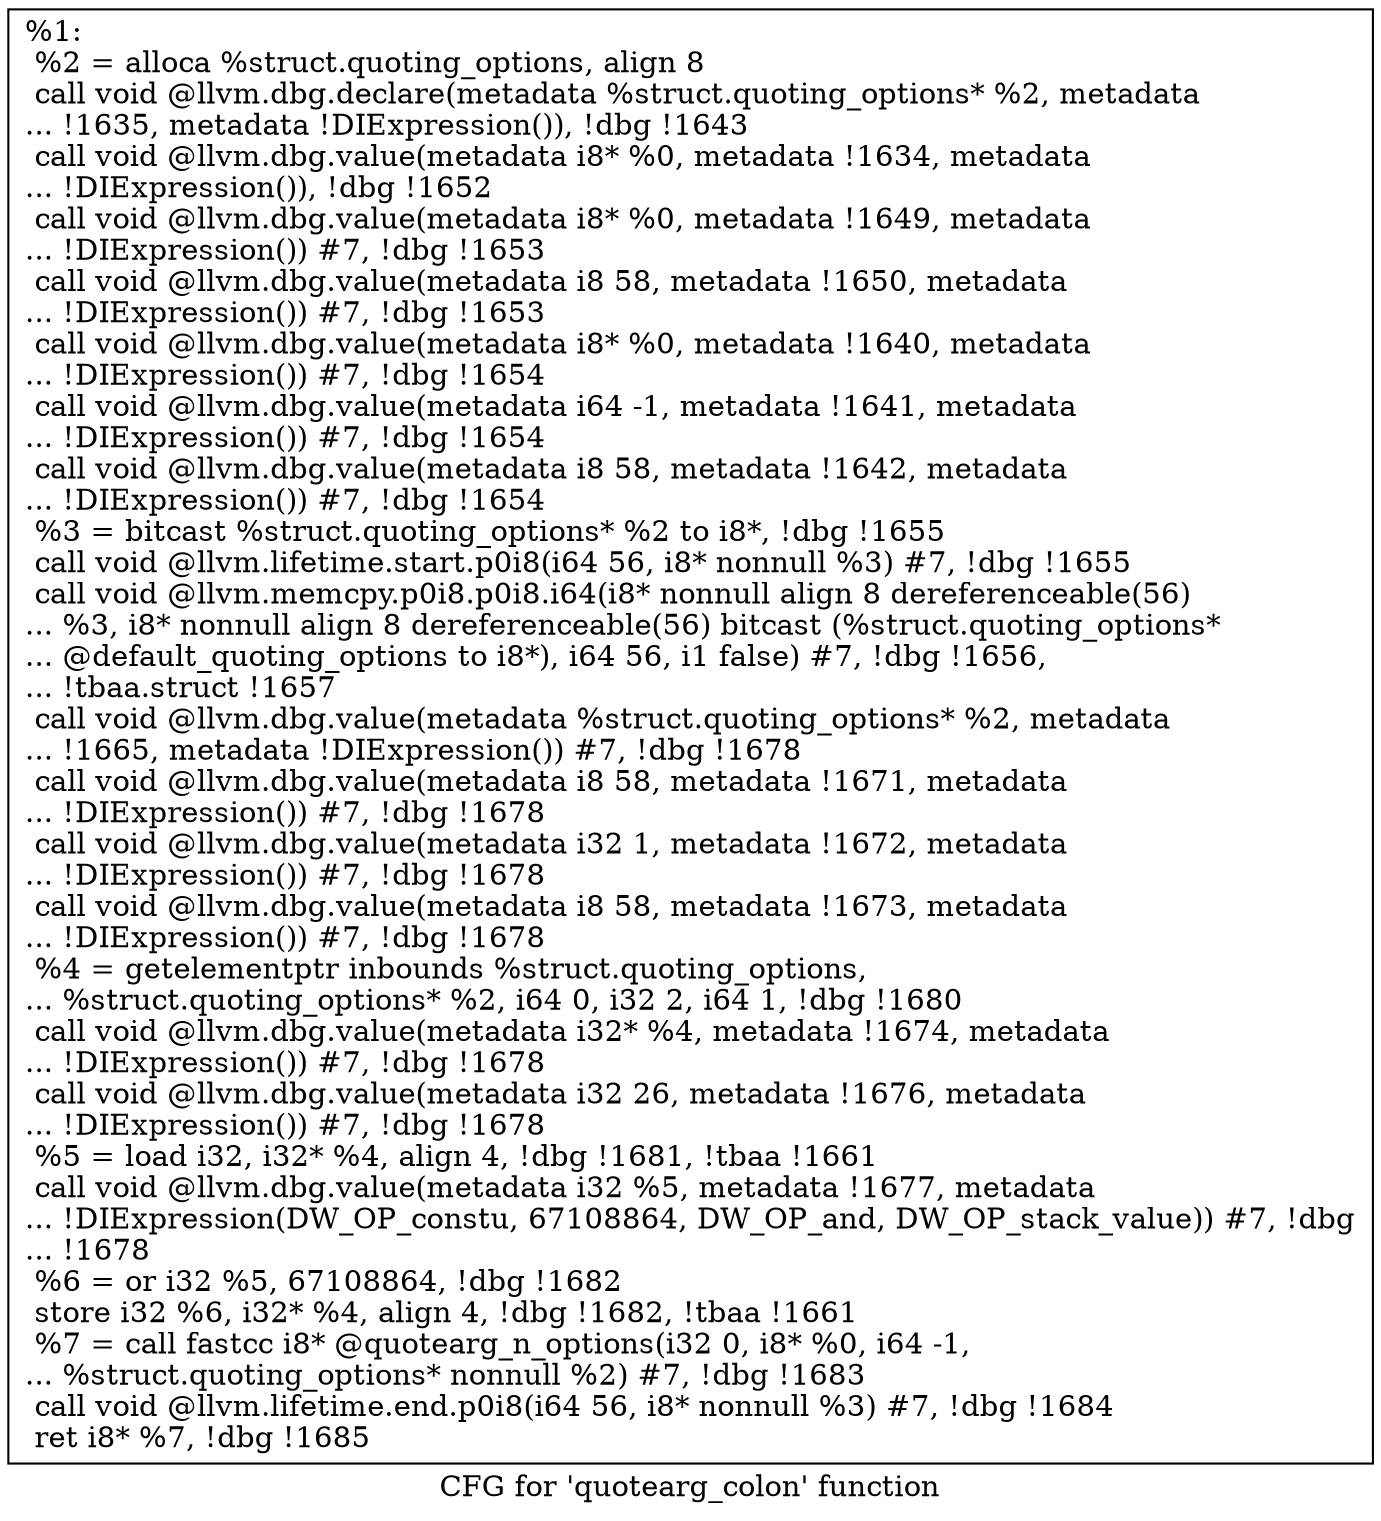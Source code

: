 digraph "CFG for 'quotearg_colon' function" {
	label="CFG for 'quotearg_colon' function";

	Node0x144b3d0 [shape=record,label="{%1:\l  %2 = alloca %struct.quoting_options, align 8\l  call void @llvm.dbg.declare(metadata %struct.quoting_options* %2, metadata\l... !1635, metadata !DIExpression()), !dbg !1643\l  call void @llvm.dbg.value(metadata i8* %0, metadata !1634, metadata\l... !DIExpression()), !dbg !1652\l  call void @llvm.dbg.value(metadata i8* %0, metadata !1649, metadata\l... !DIExpression()) #7, !dbg !1653\l  call void @llvm.dbg.value(metadata i8 58, metadata !1650, metadata\l... !DIExpression()) #7, !dbg !1653\l  call void @llvm.dbg.value(metadata i8* %0, metadata !1640, metadata\l... !DIExpression()) #7, !dbg !1654\l  call void @llvm.dbg.value(metadata i64 -1, metadata !1641, metadata\l... !DIExpression()) #7, !dbg !1654\l  call void @llvm.dbg.value(metadata i8 58, metadata !1642, metadata\l... !DIExpression()) #7, !dbg !1654\l  %3 = bitcast %struct.quoting_options* %2 to i8*, !dbg !1655\l  call void @llvm.lifetime.start.p0i8(i64 56, i8* nonnull %3) #7, !dbg !1655\l  call void @llvm.memcpy.p0i8.p0i8.i64(i8* nonnull align 8 dereferenceable(56)\l... %3, i8* nonnull align 8 dereferenceable(56) bitcast (%struct.quoting_options*\l... @default_quoting_options to i8*), i64 56, i1 false) #7, !dbg !1656,\l... !tbaa.struct !1657\l  call void @llvm.dbg.value(metadata %struct.quoting_options* %2, metadata\l... !1665, metadata !DIExpression()) #7, !dbg !1678\l  call void @llvm.dbg.value(metadata i8 58, metadata !1671, metadata\l... !DIExpression()) #7, !dbg !1678\l  call void @llvm.dbg.value(metadata i32 1, metadata !1672, metadata\l... !DIExpression()) #7, !dbg !1678\l  call void @llvm.dbg.value(metadata i8 58, metadata !1673, metadata\l... !DIExpression()) #7, !dbg !1678\l  %4 = getelementptr inbounds %struct.quoting_options,\l... %struct.quoting_options* %2, i64 0, i32 2, i64 1, !dbg !1680\l  call void @llvm.dbg.value(metadata i32* %4, metadata !1674, metadata\l... !DIExpression()) #7, !dbg !1678\l  call void @llvm.dbg.value(metadata i32 26, metadata !1676, metadata\l... !DIExpression()) #7, !dbg !1678\l  %5 = load i32, i32* %4, align 4, !dbg !1681, !tbaa !1661\l  call void @llvm.dbg.value(metadata i32 %5, metadata !1677, metadata\l... !DIExpression(DW_OP_constu, 67108864, DW_OP_and, DW_OP_stack_value)) #7, !dbg\l... !1678\l  %6 = or i32 %5, 67108864, !dbg !1682\l  store i32 %6, i32* %4, align 4, !dbg !1682, !tbaa !1661\l  %7 = call fastcc i8* @quotearg_n_options(i32 0, i8* %0, i64 -1,\l... %struct.quoting_options* nonnull %2) #7, !dbg !1683\l  call void @llvm.lifetime.end.p0i8(i64 56, i8* nonnull %3) #7, !dbg !1684\l  ret i8* %7, !dbg !1685\l}"];
}
